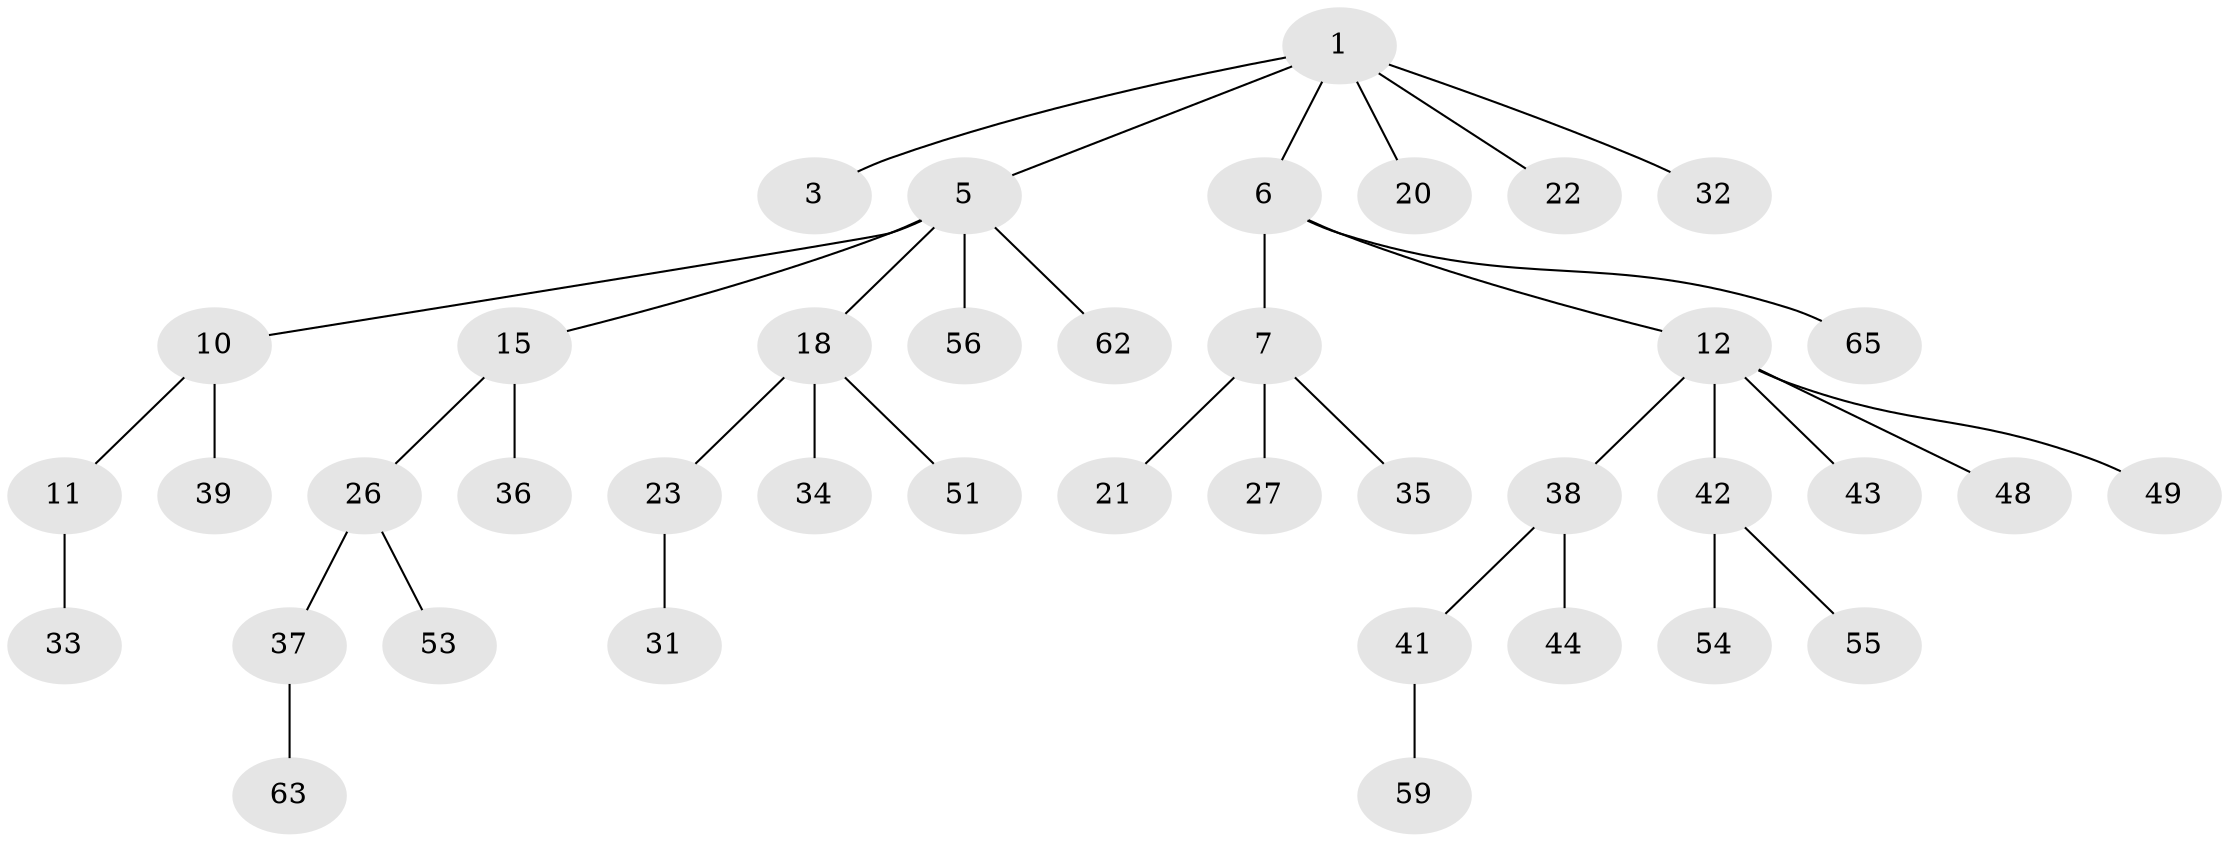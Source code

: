 // original degree distribution, {4: 0.11940298507462686, 3: 0.14925373134328357, 2: 0.19402985074626866, 5: 0.029850746268656716, 1: 0.5074626865671642}
// Generated by graph-tools (version 1.1) at 2025/19/03/04/25 18:19:26]
// undirected, 40 vertices, 39 edges
graph export_dot {
graph [start="1"]
  node [color=gray90,style=filled];
  1 [super="+2+4"];
  3 [super="+17"];
  5 [super="+9+24"];
  6 [super="+29"];
  7 [super="+8+13+30"];
  10;
  11 [super="+61+52"];
  12 [super="+58+25"];
  15 [super="+28"];
  18;
  20;
  21;
  22;
  23 [super="+45"];
  26;
  27;
  31 [super="+50"];
  32;
  33;
  34 [super="+66+57"];
  35;
  36;
  37;
  38;
  39;
  41;
  42;
  43;
  44;
  48;
  49;
  51;
  53;
  54;
  55;
  56;
  59;
  62 [super="+64"];
  63;
  65;
  1 -- 3;
  1 -- 20;
  1 -- 5;
  1 -- 6;
  1 -- 32;
  1 -- 22;
  5 -- 15;
  5 -- 10;
  5 -- 18;
  5 -- 62;
  5 -- 56;
  6 -- 7;
  6 -- 12;
  6 -- 65;
  7 -- 21;
  7 -- 27;
  7 -- 35;
  10 -- 11;
  10 -- 39;
  11 -- 33;
  12 -- 42;
  12 -- 48;
  12 -- 49;
  12 -- 43;
  12 -- 38;
  15 -- 26;
  15 -- 36;
  18 -- 23;
  18 -- 34;
  18 -- 51;
  23 -- 31;
  26 -- 37;
  26 -- 53;
  37 -- 63;
  38 -- 41;
  38 -- 44;
  41 -- 59;
  42 -- 54;
  42 -- 55;
}
